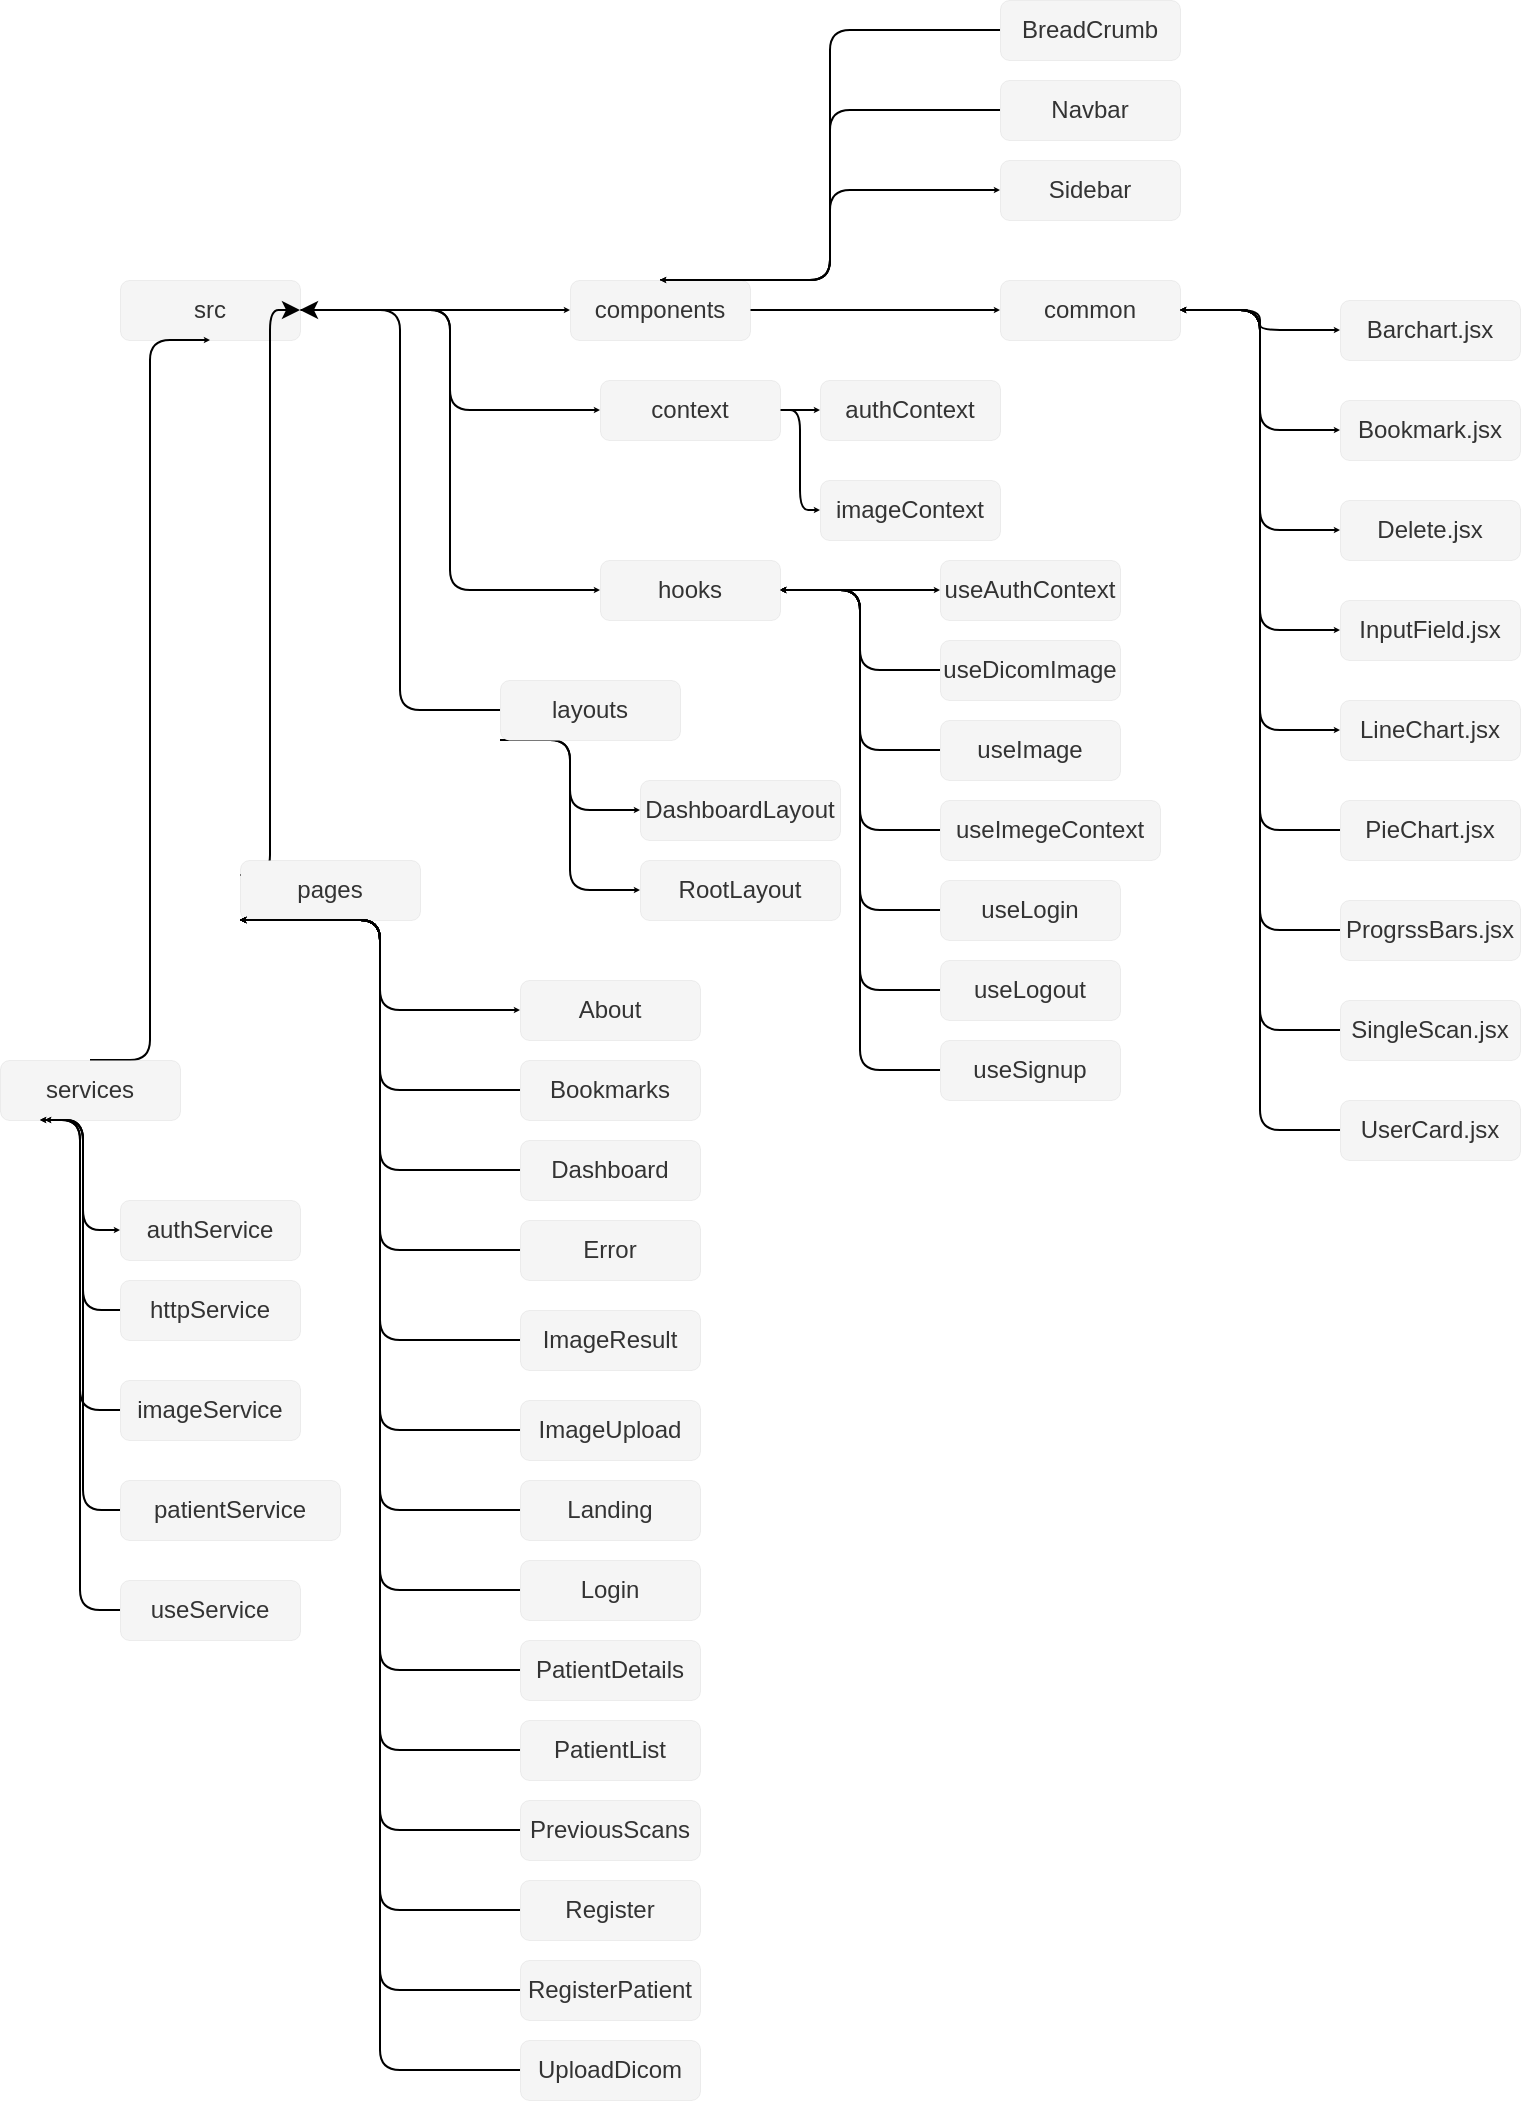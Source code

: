 <mxfile>
    <diagram id="jk9JhdhSM1ata6vylB3o" name="Page-1">
        <mxGraphModel dx="1551" dy="1487" grid="1" gridSize="10" guides="1" tooltips="1" connect="1" arrows="1" fold="1" page="1" pageScale="1" pageWidth="850" pageHeight="1100" math="0" shadow="0">
            <root>
                <mxCell id="0"/>
                <mxCell id="1" parent="0"/>
                <mxCell id="8" style="edgeStyle=elbowEdgeStyle;html=1;exitX=1;exitY=0.5;exitDx=0;exitDy=0;entryX=0;entryY=0.5;entryDx=0;entryDy=0;endSize=0;startSize=0;" edge="1" parent="1" source="2" target="3">
                    <mxGeometry relative="1" as="geometry"/>
                </mxCell>
                <mxCell id="9" style="html=1;exitX=1;exitY=0.5;exitDx=0;exitDy=0;entryX=0;entryY=0.5;entryDx=0;entryDy=0;edgeStyle=elbowEdgeStyle;endSize=0;startSize=0;" edge="1" parent="1" source="2" target="4">
                    <mxGeometry relative="1" as="geometry"/>
                </mxCell>
                <mxCell id="11" style="edgeStyle=elbowEdgeStyle;html=1;exitX=1;exitY=0.5;exitDx=0;exitDy=0;entryX=0;entryY=0.5;entryDx=0;entryDy=0;endSize=0;startSize=0;" edge="1" parent="1" source="2" target="5">
                    <mxGeometry relative="1" as="geometry"/>
                </mxCell>
                <mxCell id="2" value="src" style="rounded=1;whiteSpace=wrap;html=1;strokeWidth=0;fillColor=#f5f5f5;fontColor=#333333;strokeColor=#666666;" vertex="1" parent="1">
                    <mxGeometry x="30" y="40" width="90" height="30" as="geometry"/>
                </mxCell>
                <mxCell id="31" style="edgeStyle=elbowEdgeStyle;html=1;exitX=1;exitY=0.5;exitDx=0;exitDy=0;entryX=0;entryY=0.5;entryDx=0;entryDy=0;startSize=0;endSize=0;" edge="1" parent="1" source="3" target="17">
                    <mxGeometry relative="1" as="geometry"/>
                </mxCell>
                <mxCell id="116" style="edgeStyle=elbowEdgeStyle;html=1;exitX=0.5;exitY=0;exitDx=0;exitDy=0;entryX=0;entryY=0.5;entryDx=0;entryDy=0;startSize=0;endSize=0;" edge="1" parent="1" source="3" target="115">
                    <mxGeometry relative="1" as="geometry"/>
                </mxCell>
                <mxCell id="3" value="components" style="rounded=1;whiteSpace=wrap;html=1;strokeWidth=0;fillColor=#f5f5f5;fontColor=#333333;strokeColor=#666666;" vertex="1" parent="1">
                    <mxGeometry x="255" y="40" width="90" height="30" as="geometry"/>
                </mxCell>
                <mxCell id="44" style="edgeStyle=elbowEdgeStyle;html=1;exitX=1;exitY=0.5;exitDx=0;exitDy=0;entryX=0;entryY=0.5;entryDx=0;entryDy=0;startSize=0;endSize=0;" edge="1" parent="1" source="4" target="43">
                    <mxGeometry relative="1" as="geometry"/>
                </mxCell>
                <mxCell id="45" style="edgeStyle=elbowEdgeStyle;html=1;exitX=1;exitY=0.5;exitDx=0;exitDy=0;entryX=0;entryY=0.5;entryDx=0;entryDy=0;startSize=0;endSize=0;" edge="1" parent="1" source="4" target="42">
                    <mxGeometry relative="1" as="geometry"/>
                </mxCell>
                <mxCell id="4" value="context" style="rounded=1;whiteSpace=wrap;html=1;strokeWidth=0;fillColor=#f5f5f5;fontColor=#333333;strokeColor=#666666;" vertex="1" parent="1">
                    <mxGeometry x="270" y="90" width="90" height="30" as="geometry"/>
                </mxCell>
                <mxCell id="50" style="edgeStyle=elbowEdgeStyle;html=1;exitX=1;exitY=0.5;exitDx=0;exitDy=0;entryX=0;entryY=0.5;entryDx=0;entryDy=0;startSize=0;endSize=0;" edge="1" parent="1" source="5" target="47">
                    <mxGeometry relative="1" as="geometry"/>
                </mxCell>
                <mxCell id="12" style="edgeStyle=elbowEdgeStyle;html=1;exitX=0;exitY=0.25;exitDx=0;exitDy=0;entryX=1;entryY=0.5;entryDx=0;entryDy=0;" edge="1" parent="1" source="6" target="2">
                    <mxGeometry relative="1" as="geometry"/>
                </mxCell>
                <mxCell id="86" style="edgeStyle=elbowEdgeStyle;html=1;exitX=0;exitY=1;exitDx=0;exitDy=0;entryX=0;entryY=0.5;entryDx=0;entryDy=0;startSize=0;endSize=0;" edge="1" parent="1" source="6" target="70">
                    <mxGeometry relative="1" as="geometry"/>
                </mxCell>
                <mxCell id="6" value="pages" style="rounded=1;whiteSpace=wrap;html=1;strokeWidth=0;fillColor=#f5f5f5;fontColor=#333333;strokeColor=#666666;" vertex="1" parent="1">
                    <mxGeometry x="90" y="330" width="90" height="30" as="geometry"/>
                </mxCell>
                <mxCell id="13" style="edgeStyle=elbowEdgeStyle;html=1;exitX=0;exitY=0.5;exitDx=0;exitDy=0;entryX=1;entryY=0.5;entryDx=0;entryDy=0;" edge="1" parent="1" source="7" target="2">
                    <mxGeometry relative="1" as="geometry"/>
                </mxCell>
                <mxCell id="68" style="edgeStyle=elbowEdgeStyle;html=1;exitX=0;exitY=1;exitDx=0;exitDy=0;entryX=0;entryY=0.5;entryDx=0;entryDy=0;startSize=0;endSize=0;" edge="1" parent="1" source="7" target="62">
                    <mxGeometry relative="1" as="geometry"/>
                </mxCell>
                <mxCell id="69" style="edgeStyle=elbowEdgeStyle;html=1;exitX=0;exitY=1;exitDx=0;exitDy=0;entryX=0;entryY=0.5;entryDx=0;entryDy=0;startSize=0;endSize=0;" edge="1" parent="1" source="7" target="63">
                    <mxGeometry relative="1" as="geometry"/>
                </mxCell>
                <mxCell id="7" value="layouts" style="rounded=1;whiteSpace=wrap;html=1;strokeWidth=0;fillColor=#f5f5f5;fontColor=#333333;strokeColor=#666666;" vertex="1" parent="1">
                    <mxGeometry x="220" y="240" width="90" height="30" as="geometry"/>
                </mxCell>
                <mxCell id="15" style="edgeStyle=elbowEdgeStyle;html=1;exitX=0.5;exitY=0;exitDx=0;exitDy=0;entryX=0.5;entryY=1;entryDx=0;entryDy=0;startSize=0;endSize=0;" edge="1" parent="1" source="14" target="2">
                    <mxGeometry relative="1" as="geometry"/>
                </mxCell>
                <mxCell id="108" style="edgeStyle=elbowEdgeStyle;html=1;exitX=0.25;exitY=1;exitDx=0;exitDy=0;entryX=0;entryY=0.5;entryDx=0;entryDy=0;startSize=0;endSize=0;" edge="1" parent="1" source="14" target="102">
                    <mxGeometry relative="1" as="geometry"/>
                </mxCell>
                <mxCell id="14" value="services&lt;span style=&quot;color: rgba(0, 0, 0, 0); font-family: monospace; font-size: 0px; text-align: start;&quot;&gt;%3CmxGraphModel%3E%3Croot%3E%3CmxCell%20id%3D%220%22%2F%3E%3CmxCell%20id%3D%221%22%20parent%3D%220%22%2F%3E%3CmxCell%20id%3D%222%22%20value%3D%22src%22%20style%3D%22rounded%3D1%3BwhiteSpace%3Dwrap%3Bhtml%3D1%3BstrokeWidth%3D0%3BfillColor%3D%23f5f5f5%3BfontColor%3D%23333333%3BstrokeColor%3D%23666666%3B%22%20vertex%3D%221%22%20parent%3D%221%22%3E%3CmxGeometry%20x%3D%2230%22%20y%3D%2240%22%20width%3D%2290%22%20height%3D%2230%22%20as%3D%22geometry%22%2F%3E%3C%2FmxCell%3E%3C%2Froot%3E%3C%2FmxGraphModel%3E&lt;/span&gt;" style="rounded=1;whiteSpace=wrap;html=1;strokeWidth=0;fillColor=#f5f5f5;fontColor=#333333;strokeColor=#666666;" vertex="1" parent="1">
                    <mxGeometry x="-30" y="430" width="90" height="30" as="geometry"/>
                </mxCell>
                <mxCell id="32" style="edgeStyle=elbowEdgeStyle;html=1;exitX=1;exitY=0.5;exitDx=0;exitDy=0;entryX=0;entryY=0.5;entryDx=0;entryDy=0;startSize=0;endSize=0;" edge="1" parent="1" source="17" target="19">
                    <mxGeometry relative="1" as="geometry"/>
                </mxCell>
                <mxCell id="33" style="edgeStyle=elbowEdgeStyle;html=1;exitX=1;exitY=0.5;exitDx=0;exitDy=0;entryX=0;entryY=0.5;entryDx=0;entryDy=0;startSize=0;endSize=0;" edge="1" parent="1" source="17" target="21">
                    <mxGeometry relative="1" as="geometry"/>
                </mxCell>
                <mxCell id="35" style="edgeStyle=elbowEdgeStyle;html=1;exitX=1;exitY=0.5;exitDx=0;exitDy=0;entryX=0;entryY=0.5;entryDx=0;entryDy=0;startSize=0;endSize=0;" edge="1" parent="1" source="17" target="22">
                    <mxGeometry relative="1" as="geometry"/>
                </mxCell>
                <mxCell id="36" style="edgeStyle=elbowEdgeStyle;html=1;exitX=1;exitY=0.5;exitDx=0;exitDy=0;entryX=0;entryY=0.5;entryDx=0;entryDy=0;startSize=0;endSize=0;" edge="1" parent="1" source="17" target="23">
                    <mxGeometry relative="1" as="geometry"/>
                </mxCell>
                <mxCell id="37" style="edgeStyle=elbowEdgeStyle;html=1;exitX=1;exitY=0.5;exitDx=0;exitDy=0;entryX=0;entryY=0.5;entryDx=0;entryDy=0;startSize=0;endSize=0;" edge="1" parent="1" source="17" target="20">
                    <mxGeometry relative="1" as="geometry"/>
                </mxCell>
                <mxCell id="17" value="common" style="rounded=1;whiteSpace=wrap;html=1;strokeWidth=0;fillColor=#f5f5f5;fontColor=#333333;strokeColor=#666666;" vertex="1" parent="1">
                    <mxGeometry x="470" y="40" width="90" height="30" as="geometry"/>
                </mxCell>
                <mxCell id="19" value="Barchart.jsx" style="rounded=1;whiteSpace=wrap;html=1;strokeWidth=0;fillColor=#f5f5f5;fontColor=#333333;strokeColor=#666666;" vertex="1" parent="1">
                    <mxGeometry x="640" y="50" width="90" height="30" as="geometry"/>
                </mxCell>
                <mxCell id="20" value="LineChart.jsx" style="rounded=1;whiteSpace=wrap;html=1;strokeWidth=0;fillColor=#f5f5f5;fontColor=#333333;strokeColor=#666666;" vertex="1" parent="1">
                    <mxGeometry x="640" y="250" width="90" height="30" as="geometry"/>
                </mxCell>
                <mxCell id="21" value="Bookmark.jsx" style="rounded=1;whiteSpace=wrap;html=1;strokeWidth=0;fillColor=#f5f5f5;fontColor=#333333;strokeColor=#666666;" vertex="1" parent="1">
                    <mxGeometry x="640" y="100" width="90" height="30" as="geometry"/>
                </mxCell>
                <mxCell id="22" value="Delete.jsx" style="rounded=1;whiteSpace=wrap;html=1;strokeWidth=0;fillColor=#f5f5f5;fontColor=#333333;strokeColor=#666666;" vertex="1" parent="1">
                    <mxGeometry x="640" y="150" width="90" height="30" as="geometry"/>
                </mxCell>
                <mxCell id="23" value="InputField.jsx" style="rounded=1;whiteSpace=wrap;html=1;strokeWidth=0;fillColor=#f5f5f5;fontColor=#333333;strokeColor=#666666;" vertex="1" parent="1">
                    <mxGeometry x="640" y="200" width="90" height="30" as="geometry"/>
                </mxCell>
                <mxCell id="40" style="edgeStyle=elbowEdgeStyle;html=1;exitX=0;exitY=0.5;exitDx=0;exitDy=0;entryX=1;entryY=0.5;entryDx=0;entryDy=0;startSize=0;endSize=0;" edge="1" parent="1" source="25" target="17">
                    <mxGeometry relative="1" as="geometry"/>
                </mxCell>
                <mxCell id="25" value="SingleScan.jsx" style="rounded=1;whiteSpace=wrap;html=1;strokeWidth=0;fillColor=#f5f5f5;fontColor=#333333;strokeColor=#666666;" vertex="1" parent="1">
                    <mxGeometry x="640" y="400" width="90" height="30" as="geometry"/>
                </mxCell>
                <mxCell id="39" style="edgeStyle=elbowEdgeStyle;html=1;exitX=0;exitY=0.5;exitDx=0;exitDy=0;entryX=1;entryY=0.5;entryDx=0;entryDy=0;startSize=0;endSize=0;" edge="1" parent="1" source="26" target="17">
                    <mxGeometry relative="1" as="geometry"/>
                </mxCell>
                <mxCell id="26" value="ProgrssBars.jsx" style="rounded=1;whiteSpace=wrap;html=1;strokeWidth=0;fillColor=#f5f5f5;fontColor=#333333;strokeColor=#666666;" vertex="1" parent="1">
                    <mxGeometry x="640" y="350" width="90" height="30" as="geometry"/>
                </mxCell>
                <mxCell id="38" style="edgeStyle=elbowEdgeStyle;html=1;exitX=0;exitY=0.5;exitDx=0;exitDy=0;entryX=1;entryY=0.5;entryDx=0;entryDy=0;startSize=0;endSize=0;" edge="1" parent="1" source="27" target="17">
                    <mxGeometry relative="1" as="geometry"/>
                </mxCell>
                <mxCell id="27" value="PieChart.jsx" style="rounded=1;whiteSpace=wrap;html=1;strokeWidth=0;fillColor=#f5f5f5;fontColor=#333333;strokeColor=#666666;" vertex="1" parent="1">
                    <mxGeometry x="640" y="300" width="90" height="30" as="geometry"/>
                </mxCell>
                <mxCell id="41" style="edgeStyle=elbowEdgeStyle;html=1;exitX=0;exitY=0.5;exitDx=0;exitDy=0;entryX=1;entryY=0.5;entryDx=0;entryDy=0;startSize=0;endSize=0;" edge="1" parent="1" source="29" target="17">
                    <mxGeometry relative="1" as="geometry"/>
                </mxCell>
                <mxCell id="29" value="UserCard.jsx" style="rounded=1;whiteSpace=wrap;html=1;strokeWidth=0;fillColor=#f5f5f5;fontColor=#333333;strokeColor=#666666;" vertex="1" parent="1">
                    <mxGeometry x="640" y="450" width="90" height="30" as="geometry"/>
                </mxCell>
                <mxCell id="42" value="imageContext" style="rounded=1;whiteSpace=wrap;html=1;strokeWidth=0;fillColor=#f5f5f5;fontColor=#333333;strokeColor=#666666;" vertex="1" parent="1">
                    <mxGeometry x="380" y="140" width="90" height="30" as="geometry"/>
                </mxCell>
                <mxCell id="43" value="authContext" style="rounded=1;whiteSpace=wrap;html=1;strokeWidth=0;fillColor=#f5f5f5;fontColor=#333333;strokeColor=#666666;" vertex="1" parent="1">
                    <mxGeometry x="380" y="90" width="90" height="30" as="geometry"/>
                </mxCell>
                <mxCell id="54" style="edgeStyle=elbowEdgeStyle;html=1;exitX=0;exitY=0.5;exitDx=0;exitDy=0;entryX=1;entryY=0.5;entryDx=0;entryDy=0;startSize=0;endSize=0;" edge="1" parent="1" source="46" target="5">
                    <mxGeometry relative="1" as="geometry"/>
                </mxCell>
                <mxCell id="46" value="useImegeContext" style="rounded=1;whiteSpace=wrap;html=1;strokeWidth=0;fillColor=#f5f5f5;fontColor=#333333;strokeColor=#666666;" vertex="1" parent="1">
                    <mxGeometry x="440" y="300" width="110" height="30" as="geometry"/>
                </mxCell>
                <mxCell id="47" value="useAuthContext" style="rounded=1;whiteSpace=wrap;html=1;strokeWidth=0;fillColor=#f5f5f5;fontColor=#333333;strokeColor=#666666;" vertex="1" parent="1">
                    <mxGeometry x="440" y="180" width="90" height="30" as="geometry"/>
                </mxCell>
                <mxCell id="51" style="edgeStyle=elbowEdgeStyle;html=1;exitX=0;exitY=0.5;exitDx=0;exitDy=0;entryX=1;entryY=0.5;entryDx=0;entryDy=0;startSize=0;endSize=0;" edge="1" parent="1" source="48" target="5">
                    <mxGeometry relative="1" as="geometry"/>
                </mxCell>
                <mxCell id="48" value="useDicomImage" style="rounded=1;whiteSpace=wrap;html=1;strokeWidth=0;fillColor=#f5f5f5;fontColor=#333333;strokeColor=#666666;" vertex="1" parent="1">
                    <mxGeometry x="440" y="220" width="90" height="30" as="geometry"/>
                </mxCell>
                <mxCell id="52" style="edgeStyle=elbowEdgeStyle;html=1;exitX=0;exitY=0.5;exitDx=0;exitDy=0;entryX=1;entryY=0.5;entryDx=0;entryDy=0;startSize=0;endSize=0;" edge="1" parent="1" source="49" target="5">
                    <mxGeometry relative="1" as="geometry"/>
                </mxCell>
                <mxCell id="49" value="useImage" style="rounded=1;whiteSpace=wrap;html=1;strokeWidth=0;fillColor=#f5f5f5;fontColor=#333333;strokeColor=#666666;" vertex="1" parent="1">
                    <mxGeometry x="440" y="260" width="90" height="30" as="geometry"/>
                </mxCell>
                <mxCell id="101" style="edgeStyle=elbowEdgeStyle;html=1;exitX=0;exitY=0.5;exitDx=0;exitDy=0;entryX=1;entryY=0.5;entryDx=0;entryDy=0;startSize=0;endSize=0;" edge="1" parent="1" source="55" target="5">
                    <mxGeometry relative="1" as="geometry"/>
                </mxCell>
                <mxCell id="55" value="useSignup" style="rounded=1;whiteSpace=wrap;html=1;strokeWidth=0;fillColor=#f5f5f5;fontColor=#333333;strokeColor=#666666;" vertex="1" parent="1">
                    <mxGeometry x="440" y="420" width="90" height="30" as="geometry"/>
                </mxCell>
                <mxCell id="59" style="edgeStyle=elbowEdgeStyle;html=1;exitX=0;exitY=0.5;exitDx=0;exitDy=0;entryX=1;entryY=0.5;entryDx=0;entryDy=0;startSize=0;endSize=0;" edge="1" parent="1" source="56" target="5">
                    <mxGeometry relative="1" as="geometry"/>
                </mxCell>
                <mxCell id="56" value="useLogout" style="rounded=1;whiteSpace=wrap;html=1;strokeWidth=0;fillColor=#f5f5f5;fontColor=#333333;strokeColor=#666666;" vertex="1" parent="1">
                    <mxGeometry x="440" y="380" width="90" height="30" as="geometry"/>
                </mxCell>
                <mxCell id="58" style="edgeStyle=elbowEdgeStyle;html=1;exitX=0;exitY=0.5;exitDx=0;exitDy=0;entryX=1;entryY=0.5;entryDx=0;entryDy=0;startSize=0;endSize=0;" edge="1" parent="1" source="57" target="5">
                    <mxGeometry relative="1" as="geometry"/>
                </mxCell>
                <mxCell id="57" value="useLogin" style="rounded=1;whiteSpace=wrap;html=1;strokeWidth=0;fillColor=#f5f5f5;fontColor=#333333;strokeColor=#666666;" vertex="1" parent="1">
                    <mxGeometry x="440" y="340" width="90" height="30" as="geometry"/>
                </mxCell>
                <mxCell id="62" value="DashboardLayout" style="rounded=1;whiteSpace=wrap;html=1;strokeWidth=0;fillColor=#f5f5f5;fontColor=#333333;strokeColor=#666666;" vertex="1" parent="1">
                    <mxGeometry x="290" y="290" width="100" height="30" as="geometry"/>
                </mxCell>
                <mxCell id="63" value="RootLayout" style="rounded=1;whiteSpace=wrap;html=1;strokeWidth=0;fillColor=#f5f5f5;fontColor=#333333;strokeColor=#666666;" vertex="1" parent="1">
                    <mxGeometry x="290" y="330" width="100" height="30" as="geometry"/>
                </mxCell>
                <mxCell id="70" value="About" style="rounded=1;whiteSpace=wrap;html=1;strokeWidth=0;fillColor=#f5f5f5;fontColor=#333333;strokeColor=#666666;" vertex="1" parent="1">
                    <mxGeometry x="230" y="390" width="90" height="30" as="geometry"/>
                </mxCell>
                <mxCell id="89" style="edgeStyle=elbowEdgeStyle;html=1;exitX=0;exitY=0.5;exitDx=0;exitDy=0;startSize=0;endSize=0;" edge="1" parent="1" source="71">
                    <mxGeometry relative="1" as="geometry">
                        <mxPoint x="90" y="360" as="targetPoint"/>
                    </mxGeometry>
                </mxCell>
                <mxCell id="71" value="Error" style="rounded=1;whiteSpace=wrap;html=1;strokeWidth=0;fillColor=#f5f5f5;fontColor=#333333;strokeColor=#666666;" vertex="1" parent="1">
                    <mxGeometry x="230" y="510" width="90" height="30" as="geometry"/>
                </mxCell>
                <mxCell id="87" style="edgeStyle=elbowEdgeStyle;html=1;exitX=0;exitY=0.5;exitDx=0;exitDy=0;startSize=0;endSize=0;" edge="1" parent="1" source="72">
                    <mxGeometry relative="1" as="geometry">
                        <mxPoint x="90" y="360" as="targetPoint"/>
                    </mxGeometry>
                </mxCell>
                <mxCell id="72" value="Bookmarks" style="rounded=1;whiteSpace=wrap;html=1;strokeWidth=0;fillColor=#f5f5f5;fontColor=#333333;strokeColor=#666666;" vertex="1" parent="1">
                    <mxGeometry x="230" y="430" width="90" height="30" as="geometry"/>
                </mxCell>
                <mxCell id="88" style="edgeStyle=elbowEdgeStyle;html=1;exitX=0;exitY=0.5;exitDx=0;exitDy=0;startSize=0;endSize=0;" edge="1" parent="1" source="73">
                    <mxGeometry relative="1" as="geometry">
                        <mxPoint x="90" y="360" as="targetPoint"/>
                    </mxGeometry>
                </mxCell>
                <mxCell id="73" value="Dashboard" style="rounded=1;whiteSpace=wrap;html=1;strokeWidth=0;fillColor=#f5f5f5;fontColor=#333333;strokeColor=#666666;" vertex="1" parent="1">
                    <mxGeometry x="230" y="470" width="90" height="30" as="geometry"/>
                </mxCell>
                <mxCell id="90" style="edgeStyle=elbowEdgeStyle;html=1;exitX=0;exitY=0.5;exitDx=0;exitDy=0;startSize=0;endSize=0;" edge="1" parent="1" source="74">
                    <mxGeometry relative="1" as="geometry">
                        <mxPoint x="90" y="360" as="targetPoint"/>
                    </mxGeometry>
                </mxCell>
                <mxCell id="74" value="ImageResult" style="rounded=1;whiteSpace=wrap;html=1;strokeWidth=0;fillColor=#f5f5f5;fontColor=#333333;strokeColor=#666666;" vertex="1" parent="1">
                    <mxGeometry x="230" y="555" width="90" height="30" as="geometry"/>
                </mxCell>
                <mxCell id="91" style="edgeStyle=elbowEdgeStyle;html=1;exitX=0;exitY=0.5;exitDx=0;exitDy=0;startSize=0;endSize=0;" edge="1" parent="1" source="75">
                    <mxGeometry relative="1" as="geometry">
                        <mxPoint x="90" y="360" as="targetPoint"/>
                    </mxGeometry>
                </mxCell>
                <mxCell id="75" value="ImageUpload" style="rounded=1;whiteSpace=wrap;html=1;strokeWidth=0;fillColor=#f5f5f5;fontColor=#333333;strokeColor=#666666;" vertex="1" parent="1">
                    <mxGeometry x="230" y="600" width="90" height="30" as="geometry"/>
                </mxCell>
                <mxCell id="92" style="edgeStyle=elbowEdgeStyle;html=1;exitX=0;exitY=0.5;exitDx=0;exitDy=0;startSize=0;endSize=0;" edge="1" parent="1" source="76">
                    <mxGeometry relative="1" as="geometry">
                        <mxPoint x="90" y="360" as="targetPoint"/>
                    </mxGeometry>
                </mxCell>
                <mxCell id="76" value="Landing" style="rounded=1;whiteSpace=wrap;html=1;strokeWidth=0;fillColor=#f5f5f5;fontColor=#333333;strokeColor=#666666;" vertex="1" parent="1">
                    <mxGeometry x="230" y="640" width="90" height="30" as="geometry"/>
                </mxCell>
                <mxCell id="93" style="edgeStyle=elbowEdgeStyle;html=1;exitX=0;exitY=0.5;exitDx=0;exitDy=0;startSize=0;endSize=0;" edge="1" parent="1" source="77">
                    <mxGeometry relative="1" as="geometry">
                        <mxPoint x="90" y="360" as="targetPoint"/>
                    </mxGeometry>
                </mxCell>
                <mxCell id="77" value="Login" style="rounded=1;whiteSpace=wrap;html=1;strokeWidth=0;fillColor=#f5f5f5;fontColor=#333333;strokeColor=#666666;" vertex="1" parent="1">
                    <mxGeometry x="230" y="680" width="90" height="30" as="geometry"/>
                </mxCell>
                <mxCell id="94" style="edgeStyle=elbowEdgeStyle;html=1;exitX=0;exitY=0.5;exitDx=0;exitDy=0;startSize=0;endSize=0;" edge="1" parent="1" source="78">
                    <mxGeometry relative="1" as="geometry">
                        <mxPoint x="90" y="360" as="targetPoint"/>
                    </mxGeometry>
                </mxCell>
                <mxCell id="78" value="PatientDetails" style="rounded=1;whiteSpace=wrap;html=1;strokeWidth=0;fillColor=#f5f5f5;fontColor=#333333;strokeColor=#666666;" vertex="1" parent="1">
                    <mxGeometry x="230" y="720" width="90" height="30" as="geometry"/>
                </mxCell>
                <mxCell id="95" style="edgeStyle=elbowEdgeStyle;html=1;exitX=0;exitY=0.5;exitDx=0;exitDy=0;startSize=0;endSize=0;" edge="1" parent="1" source="79">
                    <mxGeometry relative="1" as="geometry">
                        <mxPoint x="90" y="360" as="targetPoint"/>
                    </mxGeometry>
                </mxCell>
                <mxCell id="79" value="PatientList" style="rounded=1;whiteSpace=wrap;html=1;strokeWidth=0;fillColor=#f5f5f5;fontColor=#333333;strokeColor=#666666;" vertex="1" parent="1">
                    <mxGeometry x="230" y="760" width="90" height="30" as="geometry"/>
                </mxCell>
                <mxCell id="96" style="edgeStyle=elbowEdgeStyle;html=1;exitX=0;exitY=0.5;exitDx=0;exitDy=0;startSize=0;endSize=0;" edge="1" parent="1" source="81">
                    <mxGeometry relative="1" as="geometry">
                        <mxPoint x="90" y="360" as="targetPoint"/>
                    </mxGeometry>
                </mxCell>
                <mxCell id="81" value="PreviousScans" style="rounded=1;whiteSpace=wrap;html=1;strokeWidth=0;fillColor=#f5f5f5;fontColor=#333333;strokeColor=#666666;" vertex="1" parent="1">
                    <mxGeometry x="230" y="800" width="90" height="30" as="geometry"/>
                </mxCell>
                <mxCell id="98" style="edgeStyle=elbowEdgeStyle;html=1;exitX=0;exitY=0.5;exitDx=0;exitDy=0;startSize=0;endSize=0;" edge="1" parent="1" source="82">
                    <mxGeometry relative="1" as="geometry">
                        <mxPoint x="90" y="360" as="targetPoint"/>
                    </mxGeometry>
                </mxCell>
                <mxCell id="82" value="RegisterPatient" style="rounded=1;whiteSpace=wrap;html=1;strokeWidth=0;fillColor=#f5f5f5;fontColor=#333333;strokeColor=#666666;" vertex="1" parent="1">
                    <mxGeometry x="230" y="880" width="90" height="30" as="geometry"/>
                </mxCell>
                <mxCell id="99" style="edgeStyle=elbowEdgeStyle;html=1;exitX=0;exitY=0.5;exitDx=0;exitDy=0;startSize=0;endSize=0;" edge="1" parent="1" source="83">
                    <mxGeometry relative="1" as="geometry">
                        <mxPoint x="90" y="360" as="targetPoint"/>
                    </mxGeometry>
                </mxCell>
                <mxCell id="83" value="UploadDicom" style="rounded=1;whiteSpace=wrap;html=1;strokeWidth=0;fillColor=#f5f5f5;fontColor=#333333;strokeColor=#666666;" vertex="1" parent="1">
                    <mxGeometry x="230" y="920" width="90" height="30" as="geometry"/>
                </mxCell>
                <mxCell id="97" style="edgeStyle=elbowEdgeStyle;html=1;exitX=0;exitY=0.5;exitDx=0;exitDy=0;startSize=0;endSize=0;" edge="1" parent="1" source="84">
                    <mxGeometry relative="1" as="geometry">
                        <mxPoint x="90" y="360" as="targetPoint"/>
                    </mxGeometry>
                </mxCell>
                <mxCell id="84" value="Register" style="rounded=1;whiteSpace=wrap;html=1;strokeWidth=0;fillColor=#f5f5f5;fontColor=#333333;strokeColor=#666666;" vertex="1" parent="1">
                    <mxGeometry x="230" y="840" width="90" height="30" as="geometry"/>
                </mxCell>
                <mxCell id="5" value="hooks" style="rounded=1;whiteSpace=wrap;html=1;strokeWidth=0;fillColor=#f5f5f5;fontColor=#333333;strokeColor=#666666;" vertex="1" parent="1">
                    <mxGeometry x="270" y="180" width="90" height="30" as="geometry"/>
                </mxCell>
                <mxCell id="102" value="authService" style="rounded=1;whiteSpace=wrap;html=1;strokeWidth=0;fillColor=#f5f5f5;fontColor=#333333;strokeColor=#666666;" vertex="1" parent="1">
                    <mxGeometry x="30" y="500" width="90" height="30" as="geometry"/>
                </mxCell>
                <mxCell id="109" style="edgeStyle=elbowEdgeStyle;html=1;exitX=0;exitY=0.5;exitDx=0;exitDy=0;entryX=0.25;entryY=1;entryDx=0;entryDy=0;startSize=0;endSize=0;" edge="1" parent="1" source="103" target="14">
                    <mxGeometry relative="1" as="geometry"/>
                </mxCell>
                <mxCell id="103" value="httpService" style="rounded=1;whiteSpace=wrap;html=1;strokeWidth=0;fillColor=#f5f5f5;fontColor=#333333;strokeColor=#666666;" vertex="1" parent="1">
                    <mxGeometry x="30" y="540" width="90" height="30" as="geometry"/>
                </mxCell>
                <mxCell id="110" style="edgeStyle=elbowEdgeStyle;html=1;exitX=0;exitY=0.5;exitDx=0;exitDy=0;startSize=0;endSize=0;" edge="1" parent="1" source="104">
                    <mxGeometry relative="1" as="geometry">
                        <mxPoint x="-10" y="460" as="targetPoint"/>
                    </mxGeometry>
                </mxCell>
                <mxCell id="104" value="imageService" style="rounded=1;whiteSpace=wrap;html=1;strokeWidth=0;fillColor=#f5f5f5;fontColor=#333333;strokeColor=#666666;" vertex="1" parent="1">
                    <mxGeometry x="30" y="590" width="90" height="30" as="geometry"/>
                </mxCell>
                <mxCell id="111" style="edgeStyle=elbowEdgeStyle;html=1;exitX=0;exitY=0.5;exitDx=0;exitDy=0;entryX=0.25;entryY=1;entryDx=0;entryDy=0;startSize=0;endSize=0;" edge="1" parent="1" source="105" target="14">
                    <mxGeometry relative="1" as="geometry"/>
                </mxCell>
                <mxCell id="105" value="patientService" style="rounded=1;whiteSpace=wrap;html=1;strokeWidth=0;fillColor=#f5f5f5;fontColor=#333333;strokeColor=#666666;" vertex="1" parent="1">
                    <mxGeometry x="30" y="640" width="110" height="30" as="geometry"/>
                </mxCell>
                <mxCell id="112" style="edgeStyle=elbowEdgeStyle;html=1;exitX=0;exitY=0.5;exitDx=0;exitDy=0;startSize=0;endSize=0;" edge="1" parent="1" source="106">
                    <mxGeometry relative="1" as="geometry">
                        <mxPoint x="-10" y="460" as="targetPoint"/>
                    </mxGeometry>
                </mxCell>
                <mxCell id="106" value="useService" style="rounded=1;whiteSpace=wrap;html=1;strokeWidth=0;fillColor=#f5f5f5;fontColor=#333333;strokeColor=#666666;" vertex="1" parent="1">
                    <mxGeometry x="30" y="690" width="90" height="30" as="geometry"/>
                </mxCell>
                <mxCell id="118" style="edgeStyle=elbowEdgeStyle;html=1;exitX=0;exitY=0.5;exitDx=0;exitDy=0;startSize=0;endSize=0;" edge="1" parent="1" source="113">
                    <mxGeometry relative="1" as="geometry">
                        <mxPoint x="300" y="40" as="targetPoint"/>
                    </mxGeometry>
                </mxCell>
                <mxCell id="113" value="BreadCrumb" style="rounded=1;whiteSpace=wrap;html=1;strokeWidth=0;fillColor=#f5f5f5;fontColor=#333333;strokeColor=#666666;" vertex="1" parent="1">
                    <mxGeometry x="470" y="-100" width="90" height="30" as="geometry"/>
                </mxCell>
                <mxCell id="117" style="edgeStyle=elbowEdgeStyle;html=1;exitX=0;exitY=0.5;exitDx=0;exitDy=0;entryX=0.5;entryY=0;entryDx=0;entryDy=0;startSize=0;endSize=0;" edge="1" parent="1" source="114" target="3">
                    <mxGeometry relative="1" as="geometry"/>
                </mxCell>
                <mxCell id="114" value="Navbar" style="rounded=1;whiteSpace=wrap;html=1;strokeWidth=0;fillColor=#f5f5f5;fontColor=#333333;strokeColor=#666666;" vertex="1" parent="1">
                    <mxGeometry x="470" y="-60" width="90" height="30" as="geometry"/>
                </mxCell>
                <mxCell id="115" value="Sidebar" style="rounded=1;whiteSpace=wrap;html=1;strokeWidth=0;fillColor=#f5f5f5;fontColor=#333333;strokeColor=#666666;" vertex="1" parent="1">
                    <mxGeometry x="470" y="-20" width="90" height="30" as="geometry"/>
                </mxCell>
            </root>
        </mxGraphModel>
    </diagram>
</mxfile>
